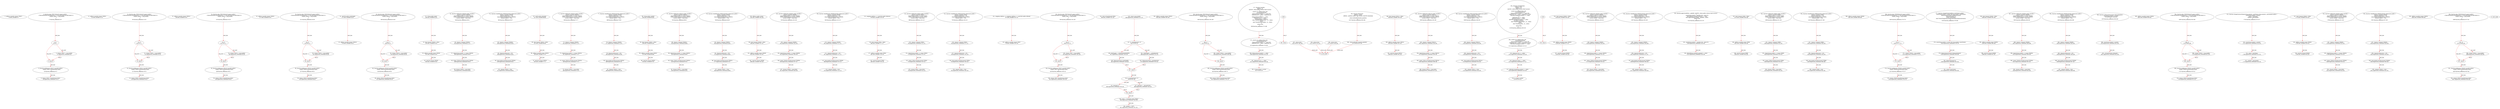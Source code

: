 digraph  {
13 [label="2_ address payable winner_TOD27;\n13-new_variable-3-3", method="", type_label=new_variable];
17 [label="3_ function play_TOD27(bytes32 guess) public{\n       if (keccak256(abi.encode(guess)) == keccak256(abi.encode('hello'))) {\n            winner_TOD27 = msg.sender;\n        }\n    }\n17-function_definition-4-8", method="play_TOD27(bytes32 guess)", type_label=function_definition];
25 [label="4_ if\n25-if-5-7", method="play_TOD27(bytes32 guess)", type_label=if];
1936 [label="4_ end_if", method="play_TOD27(bytes32 guess)", type_label=end_if];
47 [label="5_ winner_TOD27 = msg.sender;\n47-expression_statement-6-6", method="play_TOD27(bytes32 guess)", type_label=expression_statement];
53 [label="8_ function getReward_TOD27() payable public{\n       winner_TOD27.transfer(msg.value);\n    }\n53-function_definition-9-11", method="getReward_TOD27()", type_label=function_definition];
58 [label="9_ winner_TOD27.transfer(msg.value);\n58-expression_statement-10-10", method="getReward_TOD27()", type_label=expression_statement];
81 [label="12_ address payable winner_TOD31;\n81-new_variable-13-13", method="", type_label=new_variable];
85 [label="13_ function play_TOD31(bytes32 guess) public{\n       if (keccak256(abi.encode(guess)) == keccak256(abi.encode('hello'))) {\n            winner_TOD31 = msg.sender;\n        }\n    }\n85-function_definition-14-18", method="play_TOD31(bytes32 guess)", type_label=function_definition];
93 [label="14_ if\n93-if-15-17", method="play_TOD31(bytes32 guess)", type_label=if];
2004 [label="14_ end_if", method="play_TOD31(bytes32 guess)", type_label=end_if];
115 [label="15_ winner_TOD31 = msg.sender;\n115-expression_statement-16-16", method="play_TOD31(bytes32 guess)", type_label=expression_statement];
121 [label="18_ function getReward_TOD31() payable public{\n       winner_TOD31.transfer(msg.value);\n    }\n121-function_definition-19-21", method="getReward_TOD31()", type_label=function_definition];
126 [label="19_ winner_TOD31.transfer(msg.value);\n126-expression_statement-20-20", method="getReward_TOD31()", type_label=expression_statement];
149 [label="22_ address payable winner_TOD13;\n149-new_variable-23-23", method="", type_label=new_variable];
153 [label="23_ function play_TOD13(bytes32 guess) public{\n       if (keccak256(abi.encode(guess)) == keccak256(abi.encode('hello'))) {\n            winner_TOD13 = msg.sender;\n        }\n    }\n153-function_definition-24-28", method="play_TOD13(bytes32 guess)", type_label=function_definition];
161 [label="24_ if\n161-if-25-27", method="play_TOD13(bytes32 guess)", type_label=if];
2072 [label="24_ end_if", method="play_TOD13(bytes32 guess)", type_label=end_if];
183 [label="25_ winner_TOD13 = msg.sender;\n183-expression_statement-26-26", method="play_TOD13(bytes32 guess)", type_label=expression_statement];
189 [label="28_ function getReward_TOD13() payable public{\n       winner_TOD13.transfer(msg.value);\n    }\n189-function_definition-29-31", method="getReward_TOD13()", type_label=function_definition];
194 [label="29_ winner_TOD13.transfer(msg.value);\n194-expression_statement-30-30", method="getReward_TOD13()", type_label=expression_statement];
217 [label="32_ address payable winner_TOD25;\n217-new_variable-33-33", method="", type_label=new_variable];
221 [label="33_ function play_TOD25(bytes32 guess) public{\n       if (keccak256(abi.encode(guess)) == keccak256(abi.encode('hello'))) {\n            winner_TOD25 = msg.sender;\n        }\n    }\n221-function_definition-34-38", method="play_TOD25(bytes32 guess)", type_label=function_definition];
229 [label="34_ if\n229-if-35-37", method="play_TOD25(bytes32 guess)", type_label=if];
2140 [label="34_ end_if", method="play_TOD25(bytes32 guess)", type_label=end_if];
251 [label="35_ winner_TOD25 = msg.sender;\n251-expression_statement-36-36", method="play_TOD25(bytes32 guess)", type_label=expression_statement];
257 [label="38_ function getReward_TOD25() payable public{\n       winner_TOD25.transfer(msg.value);\n    }\n257-function_definition-39-41", method="getReward_TOD25()", type_label=function_definition];
262 [label="39_ winner_TOD25.transfer(msg.value);\n262-expression_statement-40-40", method="getReward_TOD25()", type_label=expression_statement];
271 [label="41_ uint256 public totalSupply;\n271-new_variable-42-42", method="", type_label=new_variable];
276 [label="42_ address payable winner_TOD19;\n276-new_variable-43-43", method="", type_label=new_variable];
280 [label="43_ function play_TOD19(bytes32 guess) public{\n       if (keccak256(abi.encode(guess)) == keccak256(abi.encode('hello'))) {\n            winner_TOD19 = msg.sender;\n        }\n    }\n280-function_definition-44-48", method="play_TOD19(bytes32 guess)", type_label=function_definition];
288 [label="44_ if\n288-if-45-47", method="play_TOD19(bytes32 guess)", type_label=if];
2199 [label="44_ end_if", method="play_TOD19(bytes32 guess)", type_label=end_if];
310 [label="45_ winner_TOD19 = msg.sender;\n310-expression_statement-46-46", method="play_TOD19(bytes32 guess)", type_label=expression_statement];
316 [label="48_ function getReward_TOD19() payable public{\n       winner_TOD19.transfer(msg.value);\n    }\n316-function_definition-49-51", method="getReward_TOD19()", type_label=function_definition];
321 [label="49_ winner_TOD19.transfer(msg.value);\n321-expression_statement-50-50", method="getReward_TOD19()", type_label=expression_statement];
330 [label="51_ string public name;\n330-new_variable-52-52", method="", type_label=new_variable];
335 [label="52_ bool claimed_TOD26 = false;\n335-new_variable-53-53", method="", type_label=new_variable];
341 [label="53_ address payable owner_TOD26;\n341-new_variable-54-54", method="", type_label=new_variable];
345 [label="54_ uint256 reward_TOD26;\n345-new_variable-55-55", method="", type_label=new_variable];
349 [label="55_ function setReward_TOD26() public payable {\n        require (!claimed_TOD26);\n        require(msg.sender == owner_TOD26);\n        owner_TOD26.transfer(reward_TOD26);\n        reward_TOD26 = msg.value;\n    }\n349-function_definition-56-61", method="setReward_TOD26()", type_label=function_definition];
354 [label="56_ require (!claimed_TOD26);\n354-expression_statement-57-57", method="setReward_TOD26()", type_label=expression_statement];
360 [label="57_ require(msg.sender == owner_TOD26);\n360-expression_statement-58-58", method="setReward_TOD26()", type_label=expression_statement];
369 [label="58_ owner_TOD26.transfer(reward_TOD26);\n369-expression_statement-59-59", method="setReward_TOD26()", type_label=expression_statement];
376 [label="59_ reward_TOD26 = msg.value;\n376-expression_statement-60-60", method="setReward_TOD26()", type_label=expression_statement];
382 [label="61_ function claimReward_TOD26(uint256 submission) public {\n        require (!claimed_TOD26);\n        require(submission < 10);\n        msg.sender.transfer(reward_TOD26);\n        claimed_TOD26 = true;\n    }\n382-function_definition-62-67", method="claimReward_TOD26(uint256 submission)", type_label=function_definition];
390 [label="62_ require (!claimed_TOD26);\n390-expression_statement-63-63", method="claimReward_TOD26(uint256 submission)", type_label=expression_statement];
396 [label="63_ require(submission < 10);\n396-expression_statement-64-64", method="claimReward_TOD26(uint256 submission)", type_label=expression_statement];
403 [label="64_ msg.sender.transfer(reward_TOD26);\n403-expression_statement-65-65", method="claimReward_TOD26(uint256 submission)", type_label=expression_statement];
412 [label="65_ claimed_TOD26 = true;\n412-expression_statement-66-66", method="claimReward_TOD26(uint256 submission)", type_label=expression_statement];
417 [label="67_ uint8 public decimals;\n417-new_variable-68-68", method="", type_label=new_variable];
422 [label="68_ bool claimed_TOD20 = false;\n422-new_variable-69-69", method="", type_label=new_variable];
428 [label="69_ address payable owner_TOD20;\n428-new_variable-70-70", method="", type_label=new_variable];
432 [label="70_ uint256 reward_TOD20;\n432-new_variable-71-71", method="", type_label=new_variable];
436 [label="71_ function setReward_TOD20() public payable {\n        require (!claimed_TOD20);\n        require(msg.sender == owner_TOD20);\n        owner_TOD20.transfer(reward_TOD20);\n        reward_TOD20 = msg.value;\n    }\n436-function_definition-72-77", method="setReward_TOD20()", type_label=function_definition];
441 [label="72_ require (!claimed_TOD20);\n441-expression_statement-73-73", method="setReward_TOD20()", type_label=expression_statement];
447 [label="73_ require(msg.sender == owner_TOD20);\n447-expression_statement-74-74", method="setReward_TOD20()", type_label=expression_statement];
456 [label="74_ owner_TOD20.transfer(reward_TOD20);\n456-expression_statement-75-75", method="setReward_TOD20()", type_label=expression_statement];
463 [label="75_ reward_TOD20 = msg.value;\n463-expression_statement-76-76", method="setReward_TOD20()", type_label=expression_statement];
469 [label="77_ function claimReward_TOD20(uint256 submission) public {\n        require (!claimed_TOD20);\n        require(submission < 10);\n        msg.sender.transfer(reward_TOD20);\n        claimed_TOD20 = true;\n    }\n469-function_definition-78-83", method="claimReward_TOD20(uint256 submission)", type_label=function_definition];
477 [label="78_ require (!claimed_TOD20);\n477-expression_statement-79-79", method="claimReward_TOD20(uint256 submission)", type_label=expression_statement];
483 [label="79_ require(submission < 10);\n483-expression_statement-80-80", method="claimReward_TOD20(uint256 submission)", type_label=expression_statement];
490 [label="80_ msg.sender.transfer(reward_TOD20);\n490-expression_statement-81-81", method="claimReward_TOD20(uint256 submission)", type_label=expression_statement];
499 [label="81_ claimed_TOD20 = true;\n499-expression_statement-82-82", method="claimReward_TOD20(uint256 submission)", type_label=expression_statement];
504 [label="83_ string public symbol;\n504-new_variable-84-84", method="", type_label=new_variable];
509 [label="84_ bool claimed_TOD32 = false;\n509-new_variable-85-85", method="", type_label=new_variable];
515 [label="85_ address payable owner_TOD32;\n515-new_variable-86-86", method="", type_label=new_variable];
519 [label="86_ uint256 reward_TOD32;\n519-new_variable-87-87", method="", type_label=new_variable];
523 [label="87_ function setReward_TOD32() public payable {\n        require (!claimed_TOD32);\n        require(msg.sender == owner_TOD32);\n        owner_TOD32.transfer(reward_TOD32);\n        reward_TOD32 = msg.value;\n    }\n523-function_definition-88-93", method="setReward_TOD32()", type_label=function_definition];
528 [label="88_ require (!claimed_TOD32);\n528-expression_statement-89-89", method="setReward_TOD32()", type_label=expression_statement];
534 [label="89_ require(msg.sender == owner_TOD32);\n534-expression_statement-90-90", method="setReward_TOD32()", type_label=expression_statement];
543 [label="90_ owner_TOD32.transfer(reward_TOD32);\n543-expression_statement-91-91", method="setReward_TOD32()", type_label=expression_statement];
550 [label="91_ reward_TOD32 = msg.value;\n550-expression_statement-92-92", method="setReward_TOD32()", type_label=expression_statement];
556 [label="93_ function claimReward_TOD32(uint256 submission) public {\n        require (!claimed_TOD32);\n        require(submission < 10);\n        msg.sender.transfer(reward_TOD32);\n        claimed_TOD32 = true;\n    }\n556-function_definition-94-99", method="claimReward_TOD32(uint256 submission)", type_label=function_definition];
564 [label="94_ require (!claimed_TOD32);\n564-expression_statement-95-95", method="claimReward_TOD32(uint256 submission)", type_label=expression_statement];
570 [label="95_ require(submission < 10);\n570-expression_statement-96-96", method="claimReward_TOD32(uint256 submission)", type_label=expression_statement];
577 [label="96_ msg.sender.transfer(reward_TOD32);\n577-expression_statement-97-97", method="claimReward_TOD32(uint256 submission)", type_label=expression_statement];
586 [label="97_ claimed_TOD32 = true;\n586-expression_statement-98-98", method="claimReward_TOD32(uint256 submission)", type_label=expression_statement];
591 [label="99_ address public owner;\n591-new_variable-100-100", method="", type_label=new_variable];
596 [label="100_ bool claimed_TOD38 = false;\n596-new_variable-101-101", method="", type_label=new_variable];
602 [label="101_ address payable owner_TOD38;\n602-new_variable-102-102", method="", type_label=new_variable];
606 [label="102_ uint256 reward_TOD38;\n606-new_variable-103-103", method="", type_label=new_variable];
610 [label="103_ function setReward_TOD38() public payable {\n        require (!claimed_TOD38);\n        require(msg.sender == owner_TOD38);\n        owner_TOD38.transfer(reward_TOD38);\n        reward_TOD38 = msg.value;\n    }\n610-function_definition-104-109", method="setReward_TOD38()", type_label=function_definition];
615 [label="104_ require (!claimed_TOD38);\n615-expression_statement-105-105", method="setReward_TOD38()", type_label=expression_statement];
621 [label="105_ require(msg.sender == owner_TOD38);\n621-expression_statement-106-106", method="setReward_TOD38()", type_label=expression_statement];
630 [label="106_ owner_TOD38.transfer(reward_TOD38);\n630-expression_statement-107-107", method="setReward_TOD38()", type_label=expression_statement];
637 [label="107_ reward_TOD38 = msg.value;\n637-expression_statement-108-108", method="setReward_TOD38()", type_label=expression_statement];
643 [label="109_ function claimReward_TOD38(uint256 submission) public {\n        require (!claimed_TOD38);\n        require(submission < 10);\n        msg.sender.transfer(reward_TOD38);\n        claimed_TOD38 = true;\n    }\n643-function_definition-110-115", method="claimReward_TOD38(uint256 submission)", type_label=function_definition];
651 [label="110_ require (!claimed_TOD38);\n651-expression_statement-111-111", method="claimReward_TOD38(uint256 submission)", type_label=expression_statement];
657 [label="111_ require(submission < 10);\n657-expression_statement-112-112", method="claimReward_TOD38(uint256 submission)", type_label=expression_statement];
664 [label="112_ msg.sender.transfer(reward_TOD38);\n664-expression_statement-113-113", method="claimReward_TOD38(uint256 submission)", type_label=expression_statement];
673 [label="113_ claimed_TOD38 = true;\n673-expression_statement-114-114", method="claimReward_TOD38(uint256 submission)", type_label=expression_statement];
678 [label="115_ mapping (address => uint256) public balances;\n678-new_variable-116-116", method="", type_label=new_variable];
685 [label="116_ bool claimed_TOD4 = false;\n685-new_variable-117-117", method="", type_label=new_variable];
691 [label="117_ address payable owner_TOD4;\n691-new_variable-118-118", method="", type_label=new_variable];
695 [label="118_ uint256 reward_TOD4;\n695-new_variable-119-119", method="", type_label=new_variable];
699 [label="119_ function setReward_TOD4() public payable {\n        require (!claimed_TOD4);\n        require(msg.sender == owner_TOD4);\n        owner_TOD4.transfer(reward_TOD4);\n        reward_TOD4 = msg.value;\n    }\n699-function_definition-120-125", method="setReward_TOD4()", type_label=function_definition];
704 [label="120_ require (!claimed_TOD4);\n704-expression_statement-121-121", method="setReward_TOD4()", type_label=expression_statement];
710 [label="121_ require(msg.sender == owner_TOD4);\n710-expression_statement-122-122", method="setReward_TOD4()", type_label=expression_statement];
719 [label="122_ owner_TOD4.transfer(reward_TOD4);\n719-expression_statement-123-123", method="setReward_TOD4()", type_label=expression_statement];
726 [label="123_ reward_TOD4 = msg.value;\n726-expression_statement-124-124", method="setReward_TOD4()", type_label=expression_statement];
732 [label="125_ function claimReward_TOD4(uint256 submission) public {\n        require (!claimed_TOD4);\n        require(submission < 10);\n        msg.sender.transfer(reward_TOD4);\n        claimed_TOD4 = true;\n    }\n732-function_definition-126-131", method="claimReward_TOD4(uint256 submission)", type_label=function_definition];
740 [label="126_ require (!claimed_TOD4);\n740-expression_statement-127-127", method="claimReward_TOD4(uint256 submission)", type_label=expression_statement];
746 [label="127_ require(submission < 10);\n746-expression_statement-128-128", method="claimReward_TOD4(uint256 submission)", type_label=expression_statement];
753 [label="128_ msg.sender.transfer(reward_TOD4);\n753-expression_statement-129-129", method="claimReward_TOD4(uint256 submission)", type_label=expression_statement];
762 [label="129_ claimed_TOD4 = true;\n762-expression_statement-130-130", method="claimReward_TOD4(uint256 submission)", type_label=expression_statement];
767 [label="131_ mapping (address => mapping (address => uint256)) public allowed;\n767-new_variable-132-132", method="", type_label=new_variable];
776 [label="132_ address payable winner_TOD7;\n776-new_variable-133-133", method="", type_label=new_variable];
780 [label="133_ function play_TOD7(bytes32 guess) public{\n       if (keccak256(abi.encode(guess)) == keccak256(abi.encode('hello'))) {\n            winner_TOD7 = msg.sender;\n        }\n    }\n780-function_definition-134-138", method="play_TOD7(bytes32 guess)", type_label=function_definition];
788 [label="134_ if\n788-if-135-137", method="play_TOD7(bytes32 guess)", type_label=if];
2699 [label="134_ end_if", method="play_TOD7(bytes32 guess)", type_label=end_if];
810 [label="135_ winner_TOD7 = msg.sender;\n810-expression_statement-136-136", method="play_TOD7(bytes32 guess)", type_label=expression_statement];
816 [label="138_ function getReward_TOD7() payable public{\n       winner_TOD7.transfer(msg.value);\n    }\n816-function_definition-139-141", method="getReward_TOD7()", type_label=function_definition];
821 [label="139_ winner_TOD7.transfer(msg.value);\n821-expression_statement-140-140", method="getReward_TOD7()", type_label=expression_statement];
830 [label="141_ bool isTransPaused=false;\n830-new_variable-142-142", method="", type_label=new_variable];
846 [label="146_ owner=msg.sender;\n846-expression_statement-147-147", method="", type_label=expression_statement];
852 [label="147_ if__initialAmount<=0\n852-if-148-154", method="", type_label=if];
2763 [label="147_ end_if", method="", type_label=end_if];
857 [label="148_ totalSupply = 100000000000000000;\n857-expression_statement-149-149", method="", type_label=expression_statement];
861 [label="149_ balances[owner]=totalSupply;\n861-expression_statement-150-150", method="", type_label=expression_statement];
868 [label="151_ totalSupply = _initialAmount;\n868-expression_statement-152-152", method="", type_label=expression_statement];
872 [label="152_ balances[owner]=_initialAmount;\n872-expression_statement-153-153", method="", type_label=expression_statement];
878 [label="154_ if__decimalUnits<=0\n878-if-155-159", method="", type_label=if];
2789 [label="154_ end_if", method="", type_label=end_if];
883 [label="155_ decimals=2;\n883-expression_statement-156-156", method="", type_label=expression_statement];
888 [label="157_ decimals = _decimalUnits;\n888-expression_statement-158-158", method="", type_label=expression_statement];
892 [label="159_ name = \"CareerOn Chain Token\";\n892-expression_statement-160-160", method="", type_label=expression_statement];
897 [label="160_ symbol = \"COT\";\n897-expression_statement-161-161", method="", type_label=expression_statement];
902 [label="162_ address payable winner_TOD23;\n902-new_variable-163-163", method="", type_label=new_variable];
906 [label="163_ function play_TOD23(bytes32 guess) public{\n       if (keccak256(abi.encode(guess)) == keccak256(abi.encode('hello'))) {\n            winner_TOD23 = msg.sender;\n        }\n    }\n906-function_definition-164-168", method="play_TOD23(bytes32 guess)", type_label=function_definition];
914 [label="164_ if\n914-if-165-167", method="play_TOD23(bytes32 guess)", type_label=if];
2825 [label="164_ end_if", method="play_TOD23(bytes32 guess)", type_label=end_if];
936 [label="165_ winner_TOD23 = msg.sender;\n936-expression_statement-166-166", method="play_TOD23(bytes32 guess)", type_label=expression_statement];
942 [label="168_ function getReward_TOD23() payable public{\n       winner_TOD23.transfer(msg.value);\n    }\n942-function_definition-169-171", method="getReward_TOD23()", type_label=function_definition];
947 [label="169_ winner_TOD23.transfer(msg.value);\n947-expression_statement-170-170", method="getReward_TOD23()", type_label=expression_statement];
956 [label="171_ function transfer(\n        address _to, \n        uint256 _value) public returns (bool success) \n    {\n        assert(_to!=address(this) && \n                !isTransPaused &&\n                balances[msg.sender] >= _value &&\n                balances[_to] + _value > balances[_to]\n        );\n        balances[msg.sender] -= _value; \n        balances[_to] += _value; \n		if(msg.sender==owner){\n			emit Transfer(address(this), _to, _value); \n		}else{\n			emit Transfer(msg.sender, _to, _value); \n		}\n        return true;\n    }\n956-function_definition-172-189", method="transfer(address _to,uint256 _value)", type_label=function_definition];
973 [label="175_ assert(_to!=address(this) && \n                !isTransPaused &&\n                balances[msg.sender] >= _value &&\n                balances[_to] + _value > balances[_to]\n        );\n973-expression_statement-176-180", method="transfer(address _to,uint256 _value)", type_label=expression_statement];
1003 [label="180_ balances[msg.sender] -= _value;\n1003-expression_statement-181-181", method="transfer(address _to,uint256 _value)", type_label=expression_statement];
1011 [label="181_ balances[_to] += _value;\n1011-expression_statement-182-182", method="transfer(address _to,uint256 _value)", type_label=expression_statement];
1017 [label="182_ if_msg.sender==owner\n1017-if-183-187", method="transfer(address _to,uint256 _value)", type_label=if];
2928 [label="182_ end_if", method="transfer(address _to,uint256 _value)", type_label=end_if];
1045 [label="187_ return true;\n1045-return-188-188", method="transfer(address _to,uint256 _value)", type_label=return];
1048 [label="189_ bool claimed_TOD14 = false;\n1048-new_variable-190-190", method="", type_label=new_variable];
1054 [label="190_ address payable owner_TOD14;\n1054-new_variable-191-191", method="", type_label=new_variable];
1058 [label="191_ uint256 reward_TOD14;\n1058-new_variable-192-192", method="", type_label=new_variable];
1062 [label="192_ function setReward_TOD14() public payable {\n        require (!claimed_TOD14);\n        require(msg.sender == owner_TOD14);\n        owner_TOD14.transfer(reward_TOD14);\n        reward_TOD14 = msg.value;\n    }\n1062-function_definition-193-198", method="setReward_TOD14()", type_label=function_definition];
1067 [label="193_ require (!claimed_TOD14);\n1067-expression_statement-194-194", method="setReward_TOD14()", type_label=expression_statement];
1073 [label="194_ require(msg.sender == owner_TOD14);\n1073-expression_statement-195-195", method="setReward_TOD14()", type_label=expression_statement];
1082 [label="195_ owner_TOD14.transfer(reward_TOD14);\n1082-expression_statement-196-196", method="setReward_TOD14()", type_label=expression_statement];
1089 [label="196_ reward_TOD14 = msg.value;\n1089-expression_statement-197-197", method="setReward_TOD14()", type_label=expression_statement];
1095 [label="198_ function claimReward_TOD14(uint256 submission) public {\n        require (!claimed_TOD14);\n        require(submission < 10);\n        msg.sender.transfer(reward_TOD14);\n        claimed_TOD14 = true;\n    }\n1095-function_definition-199-204", method="claimReward_TOD14(uint256 submission)", type_label=function_definition];
1103 [label="199_ require (!claimed_TOD14);\n1103-expression_statement-200-200", method="claimReward_TOD14(uint256 submission)", type_label=expression_statement];
1109 [label="200_ require(submission < 10);\n1109-expression_statement-201-201", method="claimReward_TOD14(uint256 submission)", type_label=expression_statement];
1116 [label="201_ msg.sender.transfer(reward_TOD14);\n1116-expression_statement-202-202", method="claimReward_TOD14(uint256 submission)", type_label=expression_statement];
1125 [label="202_ claimed_TOD14 = true;\n1125-expression_statement-203-203", method="claimReward_TOD14(uint256 submission)", type_label=expression_statement];
1130 [label="204_ function transferFrom(\n        address _from, \n        address _to, \n        uint256 _value) public returns (bool success) \n    {\n        assert(_to!=address(this) && \n                !isTransPaused &&\n                balances[msg.sender] >= _value &&\n                balances[_to] + _value > balances[_to] &&\n                allowed[_from][msg.sender] >= _value\n        );\n        balances[_to] += _value; \n        balances[_from] -= _value;  \n        allowed[_from][msg.sender] -= _value; \n        if(_from==owner){\n			emit Transfer(address(this), _to, _value); \n		}else{\n			emit Transfer(_from, _to, _value); \n		}\n        return true;\n    }\n1130-function_definition-205-225", method="transferFrom(address _from,address _to,uint256 _value)", type_label=function_definition];
1151 [label="209_ assert(_to!=address(this) && \n                !isTransPaused &&\n                balances[msg.sender] >= _value &&\n                balances[_to] + _value > balances[_to] &&\n                allowed[_from][msg.sender] >= _value\n        );\n1151-expression_statement-210-215", method="transferFrom(address _from,address _to,uint256 _value)", type_label=expression_statement];
1191 [label="215_ balances[_to] += _value;\n1191-expression_statement-216-216", method="transferFrom(address _from,address _to,uint256 _value)", type_label=expression_statement];
1197 [label="216_ balances[_from] -= _value;\n1197-expression_statement-217-217", method="transferFrom(address _from,address _to,uint256 _value)", type_label=expression_statement];
1203 [label="217_ allowed[_from][msg.sender] -= _value;\n1203-expression_statement-218-218", method="transferFrom(address _from,address _to,uint256 _value)", type_label=expression_statement];
1213 [label="218_ if__from==owner\n1213-if-219-223", method="transferFrom(address _from,address _to,uint256 _value)", type_label=if];
3124 [label="218_ end_if", method="transferFrom(address _from,address _to,uint256 _value)", type_label=end_if];
1237 [label="223_ return true;\n1237-return-224-224", method="transferFrom(address _from,address _to,uint256 _value)", type_label=return];
1240 [label="225_ bool claimed_TOD30 = false;\n1240-new_variable-226-226", method="", type_label=new_variable];
1246 [label="226_ address payable owner_TOD30;\n1246-new_variable-227-227", method="", type_label=new_variable];
1250 [label="227_ uint256 reward_TOD30;\n1250-new_variable-228-228", method="", type_label=new_variable];
1254 [label="228_ function setReward_TOD30() public payable {\n        require (!claimed_TOD30);\n        require(msg.sender == owner_TOD30);\n        owner_TOD30.transfer(reward_TOD30);\n        reward_TOD30 = msg.value;\n    }\n1254-function_definition-229-234", method="setReward_TOD30()", type_label=function_definition];
1259 [label="229_ require (!claimed_TOD30);\n1259-expression_statement-230-230", method="setReward_TOD30()", type_label=expression_statement];
1265 [label="230_ require(msg.sender == owner_TOD30);\n1265-expression_statement-231-231", method="setReward_TOD30()", type_label=expression_statement];
1274 [label="231_ owner_TOD30.transfer(reward_TOD30);\n1274-expression_statement-232-232", method="setReward_TOD30()", type_label=expression_statement];
1281 [label="232_ reward_TOD30 = msg.value;\n1281-expression_statement-233-233", method="setReward_TOD30()", type_label=expression_statement];
1287 [label="234_ function claimReward_TOD30(uint256 submission) public {\n        require (!claimed_TOD30);\n        require(submission < 10);\n        msg.sender.transfer(reward_TOD30);\n        claimed_TOD30 = true;\n    }\n1287-function_definition-235-240", method="claimReward_TOD30(uint256 submission)", type_label=function_definition];
1295 [label="235_ require (!claimed_TOD30);\n1295-expression_statement-236-236", method="claimReward_TOD30(uint256 submission)", type_label=expression_statement];
1301 [label="236_ require(submission < 10);\n1301-expression_statement-237-237", method="claimReward_TOD30(uint256 submission)", type_label=expression_statement];
1308 [label="237_ msg.sender.transfer(reward_TOD30);\n1308-expression_statement-238-238", method="claimReward_TOD30(uint256 submission)", type_label=expression_statement];
1317 [label="238_ claimed_TOD30 = true;\n1317-expression_statement-239-239", method="claimReward_TOD30(uint256 submission)", type_label=expression_statement];
1322 [label="240_ function approve(address _spender, uint256 _value) public returns (bool success) \n    { \n        assert(msg.sender!=_spender && _value>0);\n        allowed[msg.sender][_spender] = _value;\n        emit Approval(msg.sender, _spender, _value);\n        return true;\n    }\n1322-function_definition-241-247", method="approve(address _spender,uint256 _value)", type_label=function_definition];
1339 [label="242_ assert(msg.sender!=_spender && _value>0);\n1339-expression_statement-243-243", method="approve(address _spender,uint256 _value)", type_label=expression_statement];
1352 [label="243_ allowed[msg.sender][_spender] = _value;\n1352-expression_statement-244-244", method="approve(address _spender,uint256 _value)", type_label=expression_statement];
1372 [label="245_ return true;\n1372-return-246-246", method="approve(address _spender,uint256 _value)", type_label=return];
1375 [label="247_ bool claimed_TOD8 = false;\n1375-new_variable-248-248", method="", type_label=new_variable];
1381 [label="248_ address payable owner_TOD8;\n1381-new_variable-249-249", method="", type_label=new_variable];
1385 [label="249_ uint256 reward_TOD8;\n1385-new_variable-250-250", method="", type_label=new_variable];
1389 [label="250_ function setReward_TOD8() public payable {\n        require (!claimed_TOD8);\n        require(msg.sender == owner_TOD8);\n        owner_TOD8.transfer(reward_TOD8);\n        reward_TOD8 = msg.value;\n    }\n1389-function_definition-251-256", method="setReward_TOD8()", type_label=function_definition];
1394 [label="251_ require (!claimed_TOD8);\n1394-expression_statement-252-252", method="setReward_TOD8()", type_label=expression_statement];
1400 [label="252_ require(msg.sender == owner_TOD8);\n1400-expression_statement-253-253", method="setReward_TOD8()", type_label=expression_statement];
1409 [label="253_ owner_TOD8.transfer(reward_TOD8);\n1409-expression_statement-254-254", method="setReward_TOD8()", type_label=expression_statement];
1416 [label="254_ reward_TOD8 = msg.value;\n1416-expression_statement-255-255", method="setReward_TOD8()", type_label=expression_statement];
1422 [label="256_ function claimReward_TOD8(uint256 submission) public {\n        require (!claimed_TOD8);\n        require(submission < 10);\n        msg.sender.transfer(reward_TOD8);\n        claimed_TOD8 = true;\n    }\n1422-function_definition-257-262", method="claimReward_TOD8(uint256 submission)", type_label=function_definition];
1430 [label="257_ require (!claimed_TOD8);\n1430-expression_statement-258-258", method="claimReward_TOD8(uint256 submission)", type_label=expression_statement];
1436 [label="258_ require(submission < 10);\n1436-expression_statement-259-259", method="claimReward_TOD8(uint256 submission)", type_label=expression_statement];
1443 [label="259_ msg.sender.transfer(reward_TOD8);\n1443-expression_statement-260-260", method="claimReward_TOD8(uint256 submission)", type_label=expression_statement];
1452 [label="260_ claimed_TOD8 = true;\n1452-expression_statement-261-261", method="claimReward_TOD8(uint256 submission)", type_label=expression_statement];
1457 [label="262_ function allowance(\n        address _owner, \n        address _spender) public view returns (uint256 remaining) \n    {\n        return allowed[_owner][_spender]; \n    }\n1457-function_definition-263-268", method="allowance(address _owner,address _spender)", type_label=function_definition];
1475 [label="266_ return allowed[_owner][_spender];\n1475-return-267-267", method="allowance(address _owner,address _spender)", type_label=return];
1481 [label="268_ address payable winner_TOD39;\n1481-new_variable-269-269", method="", type_label=new_variable];
1485 [label="269_ function play_TOD39(bytes32 guess) public{\n       if (keccak256(abi.encode(guess)) == keccak256(abi.encode('hello'))) {\n            winner_TOD39 = msg.sender;\n        }\n    }\n1485-function_definition-270-274", method="play_TOD39(bytes32 guess)", type_label=function_definition];
1493 [label="270_ if\n1493-if-271-273", method="play_TOD39(bytes32 guess)", type_label=if];
3404 [label="270_ end_if", method="play_TOD39(bytes32 guess)", type_label=end_if];
1515 [label="271_ winner_TOD39 = msg.sender;\n1515-expression_statement-272-272", method="play_TOD39(bytes32 guess)", type_label=expression_statement];
1521 [label="274_ function getReward_TOD39() payable public{\n       winner_TOD39.transfer(msg.value);\n    }\n1521-function_definition-275-277", method="getReward_TOD39()", type_label=function_definition];
1526 [label="275_ winner_TOD39.transfer(msg.value);\n1526-expression_statement-276-276", method="getReward_TOD39()", type_label=expression_statement];
1535 [label="277_ function changeOwner(address newOwner) public{\n        assert(msg.sender==owner && msg.sender!=newOwner);\n        balances[newOwner]=balances[owner];\n        balances[owner]=0;\n        owner=newOwner;\n        emit OwnerChang(msg.sender,newOwner,balances[owner]); \n    }\n1535-function_definition-278-284", method="changeOwner(address newOwner)", type_label=function_definition];
1543 [label="278_ assert(msg.sender==owner && msg.sender!=newOwner);\n1543-expression_statement-279-279", method="changeOwner(address newOwner)", type_label=expression_statement];
1558 [label="279_ balances[newOwner]=balances[owner];\n1558-expression_statement-280-280", method="changeOwner(address newOwner)", type_label=expression_statement];
1566 [label="280_ balances[owner]=0;\n1566-expression_statement-281-281", method="changeOwner(address newOwner)", type_label=expression_statement];
1572 [label="281_ owner=newOwner;\n1572-expression_statement-282-282", method="changeOwner(address newOwner)", type_label=expression_statement];
1588 [label="284_ bool claimed_TOD36 = false;\n1588-new_variable-285-285", method="", type_label=new_variable];
1594 [label="285_ address payable owner_TOD36;\n1594-new_variable-286-286", method="", type_label=new_variable];
1598 [label="286_ uint256 reward_TOD36;\n1598-new_variable-287-287", method="", type_label=new_variable];
1602 [label="287_ function setReward_TOD36() public payable {\n        require (!claimed_TOD36);\n        require(msg.sender == owner_TOD36);\n        owner_TOD36.transfer(reward_TOD36);\n        reward_TOD36 = msg.value;\n    }\n1602-function_definition-288-293", method="setReward_TOD36()", type_label=function_definition];
1607 [label="288_ require (!claimed_TOD36);\n1607-expression_statement-289-289", method="setReward_TOD36()", type_label=expression_statement];
1613 [label="289_ require(msg.sender == owner_TOD36);\n1613-expression_statement-290-290", method="setReward_TOD36()", type_label=expression_statement];
1622 [label="290_ owner_TOD36.transfer(reward_TOD36);\n1622-expression_statement-291-291", method="setReward_TOD36()", type_label=expression_statement];
1629 [label="291_ reward_TOD36 = msg.value;\n1629-expression_statement-292-292", method="setReward_TOD36()", type_label=expression_statement];
1635 [label="293_ function claimReward_TOD36(uint256 submission) public {\n        require (!claimed_TOD36);\n        require(submission < 10);\n        msg.sender.transfer(reward_TOD36);\n        claimed_TOD36 = true;\n    }\n1635-function_definition-294-299", method="claimReward_TOD36(uint256 submission)", type_label=function_definition];
1643 [label="294_ require (!claimed_TOD36);\n1643-expression_statement-295-295", method="claimReward_TOD36(uint256 submission)", type_label=expression_statement];
1649 [label="295_ require(submission < 10);\n1649-expression_statement-296-296", method="claimReward_TOD36(uint256 submission)", type_label=expression_statement];
1656 [label="296_ msg.sender.transfer(reward_TOD36);\n1656-expression_statement-297-297", method="claimReward_TOD36(uint256 submission)", type_label=expression_statement];
1665 [label="297_ claimed_TOD36 = true;\n1665-expression_statement-298-298", method="claimReward_TOD36(uint256 submission)", type_label=expression_statement];
1670 [label="299_ function setPauseStatus(bool isPaused)public{\n        assert(msg.sender==owner);\n        isTransPaused=isPaused;\n    }\n1670-function_definition-300-303", method="setPauseStatus(bool isPaused)", type_label=function_definition];
1678 [label="300_ assert(msg.sender==owner);\n1678-expression_statement-301-301", method="setPauseStatus(bool isPaused)", type_label=expression_statement];
1687 [label="301_ isTransPaused=isPaused;\n1687-expression_statement-302-302", method="setPauseStatus(bool isPaused)", type_label=expression_statement];
1691 [label="303_ address payable winner_TOD35;\n1691-new_variable-304-304", method="", type_label=new_variable];
1695 [label="304_ function play_TOD35(bytes32 guess) public{\n       if (keccak256(abi.encode(guess)) == keccak256(abi.encode('hello'))) {\n            winner_TOD35 = msg.sender;\n        }\n    }\n1695-function_definition-305-309", method="play_TOD35(bytes32 guess)", type_label=function_definition];
1703 [label="305_ if\n1703-if-306-308", method="play_TOD35(bytes32 guess)", type_label=if];
3614 [label="305_ end_if", method="play_TOD35(bytes32 guess)", type_label=end_if];
1725 [label="306_ winner_TOD35 = msg.sender;\n1725-expression_statement-307-307", method="play_TOD35(bytes32 guess)", type_label=expression_statement];
1731 [label="309_ function getReward_TOD35() payable public{\n       winner_TOD35.transfer(msg.value);\n    }\n1731-function_definition-310-312", method="getReward_TOD35()", type_label=function_definition];
1736 [label="310_ winner_TOD35.transfer(msg.value);\n1736-expression_statement-311-311", method="getReward_TOD35()", type_label=expression_statement];
1745 [label="312_ function changeContractName(string memory _newName,string memory _newSymbol) public {\n        assert(msg.sender==owner);\n        name=_newName;\n        symbol=_newSymbol;\n    }\n1745-function_definition-313-317", method="changeContractName(string memory _newName,string memory _newSymbol)", type_label=function_definition];
1757 [label="313_ assert(msg.sender==owner);\n1757-expression_statement-314-314", method="changeContractName(string memory _newName,string memory _newSymbol)", type_label=expression_statement];
1766 [label="314_ name=_newName;\n1766-expression_statement-315-315", method="changeContractName(string memory _newName,string memory _newSymbol)", type_label=expression_statement];
1770 [label="315_ symbol=_newSymbol;\n1770-expression_statement-316-316", method="changeContractName(string memory _newName,string memory _newSymbol)", type_label=expression_statement];
1774 [label="317_ bool claimed_TOD40 = false;\n1774-new_variable-318-318", method="", type_label=new_variable];
1780 [label="318_ address payable owner_TOD40;\n1780-new_variable-319-319", method="", type_label=new_variable];
1784 [label="319_ uint256 reward_TOD40;\n1784-new_variable-320-320", method="", type_label=new_variable];
1788 [label="320_ function setReward_TOD40() public payable {\n        require (!claimed_TOD40);\n        require(msg.sender == owner_TOD40);\n        owner_TOD40.transfer(reward_TOD40);\n        reward_TOD40 = msg.value;\n    }\n1788-function_definition-321-326", method="setReward_TOD40()", type_label=function_definition];
1793 [label="321_ require (!claimed_TOD40);\n1793-expression_statement-322-322", method="setReward_TOD40()", type_label=expression_statement];
1799 [label="322_ require(msg.sender == owner_TOD40);\n1799-expression_statement-323-323", method="setReward_TOD40()", type_label=expression_statement];
1808 [label="323_ owner_TOD40.transfer(reward_TOD40);\n1808-expression_statement-324-324", method="setReward_TOD40()", type_label=expression_statement];
1815 [label="324_ reward_TOD40 = msg.value;\n1815-expression_statement-325-325", method="setReward_TOD40()", type_label=expression_statement];
1821 [label="326_ function claimReward_TOD40(uint256 submission) public {\n        require (!claimed_TOD40);\n        require(submission < 10);\n        msg.sender.transfer(reward_TOD40);\n        claimed_TOD40 = true;\n    }\n1821-function_definition-327-332", method="claimReward_TOD40(uint256 submission)", type_label=function_definition];
1829 [label="327_ require (!claimed_TOD40);\n1829-expression_statement-328-328", method="claimReward_TOD40(uint256 submission)", type_label=expression_statement];
1835 [label="328_ require(submission < 10);\n1835-expression_statement-329-329", method="claimReward_TOD40(uint256 submission)", type_label=expression_statement];
1842 [label="329_ msg.sender.transfer(reward_TOD40);\n1842-expression_statement-330-330", method="claimReward_TOD40(uint256 submission)", type_label=expression_statement];
1851 [label="330_ claimed_TOD40 = true;\n1851-expression_statement-331-331", method="claimReward_TOD40(uint256 submission)", type_label=expression_statement];
1862 [label="335_ address payable winner_TOD33;\n1862-new_variable-336-336", method="", type_label=new_variable];
1866 [label="336_ function play_TOD33(bytes32 guess) public{\n       if (keccak256(abi.encode(guess)) == keccak256(abi.encode('hello'))) {\n            winner_TOD33 = msg.sender;\n        }\n    }\n1866-function_definition-337-341", method="play_TOD33(bytes32 guess)", type_label=function_definition];
1874 [label="337_ if\n1874-if-338-340", method="play_TOD33(bytes32 guess)", type_label=if];
3785 [label="337_ end_if", method="play_TOD33(bytes32 guess)", type_label=end_if];
1896 [label="338_ winner_TOD33 = msg.sender;\n1896-expression_statement-339-339", method="play_TOD33(bytes32 guess)", type_label=expression_statement];
1902 [label="341_ function getReward_TOD33() payable public{\n       winner_TOD33.transfer(msg.value);\n    }\n1902-function_definition-342-344", method="getReward_TOD33()", type_label=function_definition];
1907 [label="342_ winner_TOD33.transfer(msg.value);\n1907-expression_statement-343-343", method="getReward_TOD33()", type_label=expression_statement];
1 [label="0_ start_node", method="", type_label=start];
2 [label="0_ exit_node", method="", type_label=exit];
1035;
1229;
17 -> 25  [color=red, controlflow_type=next_line, edge_type=CFG_edge, key=0, label=next_line];
25 -> 47  [color=red, controlflow_type=pos_next, edge_type=CFG_edge, key=0, label=pos_next];
25 -> 1936  [color=red, controlflow_type=neg_next, edge_type=CFG_edge, key=0, label=neg_next];
1936 -> 53  [color=red, controlflow_type=next_line, edge_type=CFG_edge, key=0, label=next_line];
47 -> 1936  [color=red, controlflow_type=end_if, edge_type=CFG_edge, key=0, label=end_if];
53 -> 58  [color=red, controlflow_type=next_line, edge_type=CFG_edge, key=0, label=next_line];
85 -> 93  [color=red, controlflow_type=next_line, edge_type=CFG_edge, key=0, label=next_line];
93 -> 115  [color=red, controlflow_type=pos_next, edge_type=CFG_edge, key=0, label=pos_next];
93 -> 2004  [color=red, controlflow_type=neg_next, edge_type=CFG_edge, key=0, label=neg_next];
2004 -> 121  [color=red, controlflow_type=next_line, edge_type=CFG_edge, key=0, label=next_line];
115 -> 2004  [color=red, controlflow_type=end_if, edge_type=CFG_edge, key=0, label=end_if];
121 -> 126  [color=red, controlflow_type=next_line, edge_type=CFG_edge, key=0, label=next_line];
153 -> 161  [color=red, controlflow_type=next_line, edge_type=CFG_edge, key=0, label=next_line];
161 -> 183  [color=red, controlflow_type=pos_next, edge_type=CFG_edge, key=0, label=pos_next];
161 -> 2072  [color=red, controlflow_type=neg_next, edge_type=CFG_edge, key=0, label=neg_next];
2072 -> 189  [color=red, controlflow_type=next_line, edge_type=CFG_edge, key=0, label=next_line];
183 -> 2072  [color=red, controlflow_type=end_if, edge_type=CFG_edge, key=0, label=end_if];
189 -> 194  [color=red, controlflow_type=next_line, edge_type=CFG_edge, key=0, label=next_line];
221 -> 229  [color=red, controlflow_type=next_line, edge_type=CFG_edge, key=0, label=next_line];
229 -> 251  [color=red, controlflow_type=pos_next, edge_type=CFG_edge, key=0, label=pos_next];
229 -> 2140  [color=red, controlflow_type=neg_next, edge_type=CFG_edge, key=0, label=neg_next];
2140 -> 257  [color=red, controlflow_type=next_line, edge_type=CFG_edge, key=0, label=next_line];
251 -> 2140  [color=red, controlflow_type=end_if, edge_type=CFG_edge, key=0, label=end_if];
257 -> 262  [color=red, controlflow_type=next_line, edge_type=CFG_edge, key=0, label=next_line];
271 -> 276  [color=red, controlflow_type=next_line, edge_type=CFG_edge, key=0, label=next_line];
280 -> 288  [color=red, controlflow_type=next_line, edge_type=CFG_edge, key=0, label=next_line];
288 -> 310  [color=red, controlflow_type=pos_next, edge_type=CFG_edge, key=0, label=pos_next];
288 -> 2199  [color=red, controlflow_type=neg_next, edge_type=CFG_edge, key=0, label=neg_next];
2199 -> 316  [color=red, controlflow_type=next_line, edge_type=CFG_edge, key=0, label=next_line];
310 -> 2199  [color=red, controlflow_type=end_if, edge_type=CFG_edge, key=0, label=end_if];
316 -> 321  [color=red, controlflow_type=next_line, edge_type=CFG_edge, key=0, label=next_line];
330 -> 335  [color=red, controlflow_type=next_line, edge_type=CFG_edge, key=0, label=next_line];
335 -> 341  [color=red, controlflow_type=next_line, edge_type=CFG_edge, key=0, label=next_line];
341 -> 345  [color=red, controlflow_type=next_line, edge_type=CFG_edge, key=0, label=next_line];
349 -> 354  [color=red, controlflow_type=next_line, edge_type=CFG_edge, key=0, label=next_line];
354 -> 360  [color=red, controlflow_type=next_line, edge_type=CFG_edge, key=0, label=next_line];
360 -> 369  [color=red, controlflow_type=next_line, edge_type=CFG_edge, key=0, label=next_line];
369 -> 376  [color=red, controlflow_type=next_line, edge_type=CFG_edge, key=0, label=next_line];
382 -> 390  [color=red, controlflow_type=next_line, edge_type=CFG_edge, key=0, label=next_line];
390 -> 396  [color=red, controlflow_type=next_line, edge_type=CFG_edge, key=0, label=next_line];
396 -> 403  [color=red, controlflow_type=next_line, edge_type=CFG_edge, key=0, label=next_line];
403 -> 412  [color=red, controlflow_type=next_line, edge_type=CFG_edge, key=0, label=next_line];
417 -> 422  [color=red, controlflow_type=next_line, edge_type=CFG_edge, key=0, label=next_line];
422 -> 428  [color=red, controlflow_type=next_line, edge_type=CFG_edge, key=0, label=next_line];
428 -> 432  [color=red, controlflow_type=next_line, edge_type=CFG_edge, key=0, label=next_line];
436 -> 441  [color=red, controlflow_type=next_line, edge_type=CFG_edge, key=0, label=next_line];
441 -> 447  [color=red, controlflow_type=next_line, edge_type=CFG_edge, key=0, label=next_line];
447 -> 456  [color=red, controlflow_type=next_line, edge_type=CFG_edge, key=0, label=next_line];
456 -> 463  [color=red, controlflow_type=next_line, edge_type=CFG_edge, key=0, label=next_line];
469 -> 477  [color=red, controlflow_type=next_line, edge_type=CFG_edge, key=0, label=next_line];
477 -> 483  [color=red, controlflow_type=next_line, edge_type=CFG_edge, key=0, label=next_line];
483 -> 490  [color=red, controlflow_type=next_line, edge_type=CFG_edge, key=0, label=next_line];
490 -> 499  [color=red, controlflow_type=next_line, edge_type=CFG_edge, key=0, label=next_line];
504 -> 509  [color=red, controlflow_type=next_line, edge_type=CFG_edge, key=0, label=next_line];
509 -> 515  [color=red, controlflow_type=next_line, edge_type=CFG_edge, key=0, label=next_line];
515 -> 519  [color=red, controlflow_type=next_line, edge_type=CFG_edge, key=0, label=next_line];
523 -> 528  [color=red, controlflow_type=next_line, edge_type=CFG_edge, key=0, label=next_line];
528 -> 534  [color=red, controlflow_type=next_line, edge_type=CFG_edge, key=0, label=next_line];
534 -> 543  [color=red, controlflow_type=next_line, edge_type=CFG_edge, key=0, label=next_line];
543 -> 550  [color=red, controlflow_type=next_line, edge_type=CFG_edge, key=0, label=next_line];
556 -> 564  [color=red, controlflow_type=next_line, edge_type=CFG_edge, key=0, label=next_line];
564 -> 570  [color=red, controlflow_type=next_line, edge_type=CFG_edge, key=0, label=next_line];
570 -> 577  [color=red, controlflow_type=next_line, edge_type=CFG_edge, key=0, label=next_line];
577 -> 586  [color=red, controlflow_type=next_line, edge_type=CFG_edge, key=0, label=next_line];
591 -> 596  [color=red, controlflow_type=next_line, edge_type=CFG_edge, key=0, label=next_line];
596 -> 602  [color=red, controlflow_type=next_line, edge_type=CFG_edge, key=0, label=next_line];
602 -> 606  [color=red, controlflow_type=next_line, edge_type=CFG_edge, key=0, label=next_line];
610 -> 615  [color=red, controlflow_type=next_line, edge_type=CFG_edge, key=0, label=next_line];
615 -> 621  [color=red, controlflow_type=next_line, edge_type=CFG_edge, key=0, label=next_line];
621 -> 630  [color=red, controlflow_type=next_line, edge_type=CFG_edge, key=0, label=next_line];
630 -> 637  [color=red, controlflow_type=next_line, edge_type=CFG_edge, key=0, label=next_line];
643 -> 651  [color=red, controlflow_type=next_line, edge_type=CFG_edge, key=0, label=next_line];
651 -> 657  [color=red, controlflow_type=next_line, edge_type=CFG_edge, key=0, label=next_line];
657 -> 664  [color=red, controlflow_type=next_line, edge_type=CFG_edge, key=0, label=next_line];
664 -> 673  [color=red, controlflow_type=next_line, edge_type=CFG_edge, key=0, label=next_line];
678 -> 685  [color=red, controlflow_type=next_line, edge_type=CFG_edge, key=0, label=next_line];
685 -> 691  [color=red, controlflow_type=next_line, edge_type=CFG_edge, key=0, label=next_line];
691 -> 695  [color=red, controlflow_type=next_line, edge_type=CFG_edge, key=0, label=next_line];
699 -> 704  [color=red, controlflow_type=next_line, edge_type=CFG_edge, key=0, label=next_line];
704 -> 710  [color=red, controlflow_type=next_line, edge_type=CFG_edge, key=0, label=next_line];
710 -> 719  [color=red, controlflow_type=next_line, edge_type=CFG_edge, key=0, label=next_line];
719 -> 726  [color=red, controlflow_type=next_line, edge_type=CFG_edge, key=0, label=next_line];
732 -> 740  [color=red, controlflow_type=next_line, edge_type=CFG_edge, key=0, label=next_line];
740 -> 746  [color=red, controlflow_type=next_line, edge_type=CFG_edge, key=0, label=next_line];
746 -> 753  [color=red, controlflow_type=next_line, edge_type=CFG_edge, key=0, label=next_line];
753 -> 762  [color=red, controlflow_type=next_line, edge_type=CFG_edge, key=0, label=next_line];
767 -> 776  [color=red, controlflow_type=next_line, edge_type=CFG_edge, key=0, label=next_line];
780 -> 788  [color=red, controlflow_type=next_line, edge_type=CFG_edge, key=0, label=next_line];
788 -> 810  [color=red, controlflow_type=pos_next, edge_type=CFG_edge, key=0, label=pos_next];
788 -> 2699  [color=red, controlflow_type=neg_next, edge_type=CFG_edge, key=0, label=neg_next];
2699 -> 816  [color=red, controlflow_type=next_line, edge_type=CFG_edge, key=0, label=next_line];
810 -> 2699  [color=red, controlflow_type=end_if, edge_type=CFG_edge, key=0, label=end_if];
816 -> 821  [color=red, controlflow_type=next_line, edge_type=CFG_edge, key=0, label=next_line];
846 -> 852  [color=red, controlflow_type=next_line, edge_type=CFG_edge, key=0, label=next_line];
852 -> 857  [color=red, controlflow_type=pos_next, edge_type=CFG_edge, key=0, label=pos_next];
852 -> 868  [color=red, controlflow_type=neg_next, edge_type=CFG_edge, key=0, label=neg_next];
2763 -> 878  [color=red, controlflow_type=next_line, edge_type=CFG_edge, key=0, label=next_line];
857 -> 861  [color=red, controlflow_type=next_line, edge_type=CFG_edge, key=0, label=next_line];
861 -> 2763  [color=red, controlflow_type=end_if, edge_type=CFG_edge, key=0, label=end_if];
868 -> 872  [color=red, controlflow_type=next_line, edge_type=CFG_edge, key=0, label=next_line];
872 -> 2763  [color=red, controlflow_type=end_if, edge_type=CFG_edge, key=0, label=end_if];
878 -> 883  [color=red, controlflow_type=pos_next, edge_type=CFG_edge, key=0, label=pos_next];
878 -> 888  [color=red, controlflow_type=neg_next, edge_type=CFG_edge, key=0, label=neg_next];
2789 -> 892  [color=red, controlflow_type=next_line, edge_type=CFG_edge, key=0, label=next_line];
883 -> 2789  [color=red, controlflow_type=end_if, edge_type=CFG_edge, key=0, label=end_if];
888 -> 2789  [color=red, controlflow_type=end_if, edge_type=CFG_edge, key=0, label=end_if];
892 -> 897  [color=red, controlflow_type=next_line, edge_type=CFG_edge, key=0, label=next_line];
906 -> 914  [color=red, controlflow_type=next_line, edge_type=CFG_edge, key=0, label=next_line];
914 -> 936  [color=red, controlflow_type=pos_next, edge_type=CFG_edge, key=0, label=pos_next];
914 -> 2825  [color=red, controlflow_type=neg_next, edge_type=CFG_edge, key=0, label=neg_next];
2825 -> 942  [color=red, controlflow_type=next_line, edge_type=CFG_edge, key=0, label=next_line];
936 -> 2825  [color=red, controlflow_type=end_if, edge_type=CFG_edge, key=0, label=end_if];
942 -> 947  [color=red, controlflow_type=next_line, edge_type=CFG_edge, key=0, label=next_line];
956 -> 973  [color=red, controlflow_type=next_line, edge_type=CFG_edge, key=0, label=next_line];
973 -> 1003  [color=red, controlflow_type=next_line, edge_type=CFG_edge, key=0, label=next_line];
1003 -> 1011  [color=red, controlflow_type=next_line, edge_type=CFG_edge, key=0, label=next_line];
1011 -> 1017  [color=red, controlflow_type=next_line, edge_type=CFG_edge, key=0, label=next_line];
1045 -> 2  [color=red, controlflow_type=return_exit, edge_type=CFG_edge, key=0, label=return_exit];
1048 -> 1054  [color=red, controlflow_type=next_line, edge_type=CFG_edge, key=0, label=next_line];
1054 -> 1058  [color=red, controlflow_type=next_line, edge_type=CFG_edge, key=0, label=next_line];
1062 -> 1067  [color=red, controlflow_type=next_line, edge_type=CFG_edge, key=0, label=next_line];
1067 -> 1073  [color=red, controlflow_type=next_line, edge_type=CFG_edge, key=0, label=next_line];
1073 -> 1082  [color=red, controlflow_type=next_line, edge_type=CFG_edge, key=0, label=next_line];
1082 -> 1089  [color=red, controlflow_type=next_line, edge_type=CFG_edge, key=0, label=next_line];
1095 -> 1103  [color=red, controlflow_type=next_line, edge_type=CFG_edge, key=0, label=next_line];
1103 -> 1109  [color=red, controlflow_type=next_line, edge_type=CFG_edge, key=0, label=next_line];
1109 -> 1116  [color=red, controlflow_type=next_line, edge_type=CFG_edge, key=0, label=next_line];
1116 -> 1125  [color=red, controlflow_type=next_line, edge_type=CFG_edge, key=0, label=next_line];
1130 -> 1151  [color=red, controlflow_type=next_line, edge_type=CFG_edge, key=0, label=next_line];
1151 -> 1191  [color=red, controlflow_type=next_line, edge_type=CFG_edge, key=0, label=next_line];
1191 -> 1197  [color=red, controlflow_type=next_line, edge_type=CFG_edge, key=0, label=next_line];
1197 -> 1203  [color=red, controlflow_type=next_line, edge_type=CFG_edge, key=0, label=next_line];
1203 -> 1213  [color=red, controlflow_type=next_line, edge_type=CFG_edge, key=0, label=next_line];
1237 -> 2  [color=red, controlflow_type=return_exit, edge_type=CFG_edge, key=0, label=return_exit];
1240 -> 1246  [color=red, controlflow_type=next_line, edge_type=CFG_edge, key=0, label=next_line];
1246 -> 1250  [color=red, controlflow_type=next_line, edge_type=CFG_edge, key=0, label=next_line];
1254 -> 1259  [color=red, controlflow_type=next_line, edge_type=CFG_edge, key=0, label=next_line];
1259 -> 1265  [color=red, controlflow_type=next_line, edge_type=CFG_edge, key=0, label=next_line];
1265 -> 1274  [color=red, controlflow_type=next_line, edge_type=CFG_edge, key=0, label=next_line];
1274 -> 1281  [color=red, controlflow_type=next_line, edge_type=CFG_edge, key=0, label=next_line];
1287 -> 1295  [color=red, controlflow_type=next_line, edge_type=CFG_edge, key=0, label=next_line];
1295 -> 1301  [color=red, controlflow_type=next_line, edge_type=CFG_edge, key=0, label=next_line];
1301 -> 1308  [color=red, controlflow_type=next_line, edge_type=CFG_edge, key=0, label=next_line];
1308 -> 1317  [color=red, controlflow_type=next_line, edge_type=CFG_edge, key=0, label=next_line];
1322 -> 1339  [color=red, controlflow_type=next_line, edge_type=CFG_edge, key=0, label=next_line];
1339 -> 1352  [color=red, controlflow_type=next_line, edge_type=CFG_edge, key=0, label=next_line];
1372 -> 2  [color=red, controlflow_type=return_exit, edge_type=CFG_edge, key=0, label=return_exit];
1375 -> 1381  [color=red, controlflow_type=next_line, edge_type=CFG_edge, key=0, label=next_line];
1381 -> 1385  [color=red, controlflow_type=next_line, edge_type=CFG_edge, key=0, label=next_line];
1389 -> 1394  [color=red, controlflow_type=next_line, edge_type=CFG_edge, key=0, label=next_line];
1394 -> 1400  [color=red, controlflow_type=next_line, edge_type=CFG_edge, key=0, label=next_line];
1400 -> 1409  [color=red, controlflow_type=next_line, edge_type=CFG_edge, key=0, label=next_line];
1409 -> 1416  [color=red, controlflow_type=next_line, edge_type=CFG_edge, key=0, label=next_line];
1422 -> 1430  [color=red, controlflow_type=next_line, edge_type=CFG_edge, key=0, label=next_line];
1430 -> 1436  [color=red, controlflow_type=next_line, edge_type=CFG_edge, key=0, label=next_line];
1436 -> 1443  [color=red, controlflow_type=next_line, edge_type=CFG_edge, key=0, label=next_line];
1443 -> 1452  [color=red, controlflow_type=next_line, edge_type=CFG_edge, key=0, label=next_line];
1457 -> 1475  [color=red, controlflow_type=next_line, edge_type=CFG_edge, key=0, label=next_line];
1475 -> 2  [color=red, controlflow_type=return_exit, edge_type=CFG_edge, key=0, label=return_exit];
1485 -> 1493  [color=red, controlflow_type=next_line, edge_type=CFG_edge, key=0, label=next_line];
1493 -> 1515  [color=red, controlflow_type=pos_next, edge_type=CFG_edge, key=0, label=pos_next];
1493 -> 3404  [color=red, controlflow_type=neg_next, edge_type=CFG_edge, key=0, label=neg_next];
3404 -> 1521  [color=red, controlflow_type=next_line, edge_type=CFG_edge, key=0, label=next_line];
1515 -> 3404  [color=red, controlflow_type=end_if, edge_type=CFG_edge, key=0, label=end_if];
1521 -> 1526  [color=red, controlflow_type=next_line, edge_type=CFG_edge, key=0, label=next_line];
1535 -> 1543  [color=red, controlflow_type=next_line, edge_type=CFG_edge, key=0, label=next_line];
1543 -> 1558  [color=red, controlflow_type=next_line, edge_type=CFG_edge, key=0, label=next_line];
1558 -> 1566  [color=red, controlflow_type=next_line, edge_type=CFG_edge, key=0, label=next_line];
1566 -> 1572  [color=red, controlflow_type=next_line, edge_type=CFG_edge, key=0, label=next_line];
1588 -> 1594  [color=red, controlflow_type=next_line, edge_type=CFG_edge, key=0, label=next_line];
1594 -> 1598  [color=red, controlflow_type=next_line, edge_type=CFG_edge, key=0, label=next_line];
1602 -> 1607  [color=red, controlflow_type=next_line, edge_type=CFG_edge, key=0, label=next_line];
1607 -> 1613  [color=red, controlflow_type=next_line, edge_type=CFG_edge, key=0, label=next_line];
1613 -> 1622  [color=red, controlflow_type=next_line, edge_type=CFG_edge, key=0, label=next_line];
1622 -> 1629  [color=red, controlflow_type=next_line, edge_type=CFG_edge, key=0, label=next_line];
1635 -> 1643  [color=red, controlflow_type=next_line, edge_type=CFG_edge, key=0, label=next_line];
1643 -> 1649  [color=red, controlflow_type=next_line, edge_type=CFG_edge, key=0, label=next_line];
1649 -> 1656  [color=red, controlflow_type=next_line, edge_type=CFG_edge, key=0, label=next_line];
1656 -> 1665  [color=red, controlflow_type=next_line, edge_type=CFG_edge, key=0, label=next_line];
1670 -> 1678  [color=red, controlflow_type=next_line, edge_type=CFG_edge, key=0, label=next_line];
1678 -> 1687  [color=red, controlflow_type=next_line, edge_type=CFG_edge, key=0, label=next_line];
1695 -> 1703  [color=red, controlflow_type=next_line, edge_type=CFG_edge, key=0, label=next_line];
1703 -> 1725  [color=red, controlflow_type=pos_next, edge_type=CFG_edge, key=0, label=pos_next];
1703 -> 3614  [color=red, controlflow_type=neg_next, edge_type=CFG_edge, key=0, label=neg_next];
3614 -> 1731  [color=red, controlflow_type=next_line, edge_type=CFG_edge, key=0, label=next_line];
1725 -> 3614  [color=red, controlflow_type=end_if, edge_type=CFG_edge, key=0, label=end_if];
1731 -> 1736  [color=red, controlflow_type=next_line, edge_type=CFG_edge, key=0, label=next_line];
1745 -> 1757  [color=red, controlflow_type=next_line, edge_type=CFG_edge, key=0, label=next_line];
1757 -> 1766  [color=red, controlflow_type=next_line, edge_type=CFG_edge, key=0, label=next_line];
1766 -> 1770  [color=red, controlflow_type=next_line, edge_type=CFG_edge, key=0, label=next_line];
1774 -> 1780  [color=red, controlflow_type=next_line, edge_type=CFG_edge, key=0, label=next_line];
1780 -> 1784  [color=red, controlflow_type=next_line, edge_type=CFG_edge, key=0, label=next_line];
1788 -> 1793  [color=red, controlflow_type=next_line, edge_type=CFG_edge, key=0, label=next_line];
1793 -> 1799  [color=red, controlflow_type=next_line, edge_type=CFG_edge, key=0, label=next_line];
1799 -> 1808  [color=red, controlflow_type=next_line, edge_type=CFG_edge, key=0, label=next_line];
1808 -> 1815  [color=red, controlflow_type=next_line, edge_type=CFG_edge, key=0, label=next_line];
1821 -> 1829  [color=red, controlflow_type=next_line, edge_type=CFG_edge, key=0, label=next_line];
1829 -> 1835  [color=red, controlflow_type=next_line, edge_type=CFG_edge, key=0, label=next_line];
1835 -> 1842  [color=red, controlflow_type=next_line, edge_type=CFG_edge, key=0, label=next_line];
1842 -> 1851  [color=red, controlflow_type=next_line, edge_type=CFG_edge, key=0, label=next_line];
1866 -> 1874  [color=red, controlflow_type=next_line, edge_type=CFG_edge, key=0, label=next_line];
1874 -> 1896  [color=red, controlflow_type=pos_next, edge_type=CFG_edge, key=0, label=pos_next];
1874 -> 3785  [color=red, controlflow_type=neg_next, edge_type=CFG_edge, key=0, label=neg_next];
3785 -> 1902  [color=red, controlflow_type=next_line, edge_type=CFG_edge, key=0, label=next_line];
1896 -> 3785  [color=red, controlflow_type=end_if, edge_type=CFG_edge, key=0, label=end_if];
1902 -> 1907  [color=red, controlflow_type=next_line, edge_type=CFG_edge, key=0, label=next_line];
1035 -> 2928  [color=red, controlflow_type=end_if, edge_type=CFG_edge, key=0, label=end_if];
1229 -> 3124  [color=red, controlflow_type=end_if, edge_type=CFG_edge, key=0, label=end_if];
}
